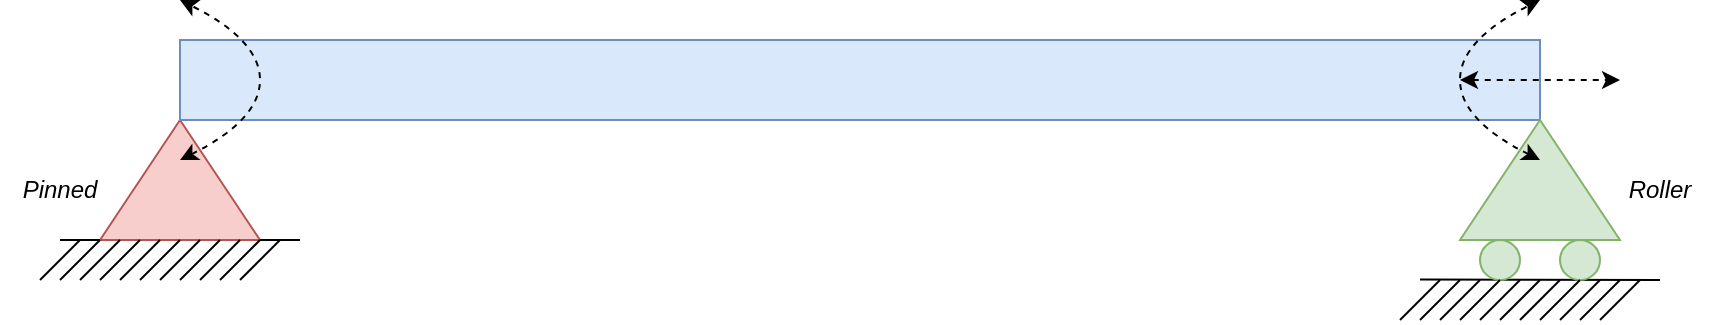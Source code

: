 <mxfile version="20.8.11"><diagram name="Page-1" id="kKWEWkRuw4ztMNsksshG"><mxGraphModel dx="1839" dy="545" grid="1" gridSize="10" guides="1" tooltips="1" connect="1" arrows="1" fold="1" page="1" pageScale="1" pageWidth="850" pageHeight="1100" math="0" shadow="0"><root><mxCell id="0"/><mxCell id="1" parent="0"/><mxCell id="xb0pJItUgRJRIg8Bft5l-1" value="" style="triangle;whiteSpace=wrap;html=1;rotation=-90;fillColor=#f8cecc;strokeColor=#b85450;" parent="1" vertex="1"><mxGeometry x="50" y="270" width="60" height="80" as="geometry"/></mxCell><mxCell id="xb0pJItUgRJRIg8Bft5l-3" value="" style="rounded=0;whiteSpace=wrap;html=1;fillColor=#dae8fc;strokeColor=#6c8ebf;" parent="1" vertex="1"><mxGeometry x="80" y="240" width="680" height="40" as="geometry"/></mxCell><mxCell id="xb0pJItUgRJRIg8Bft5l-4" value="" style="triangle;whiteSpace=wrap;html=1;rotation=-90;fillColor=#d5e8d4;strokeColor=#82b366;" parent="1" vertex="1"><mxGeometry x="730" y="270" width="60" height="80" as="geometry"/></mxCell><mxCell id="xb0pJItUgRJRIg8Bft5l-5" value="" style="endArrow=none;html=1;rounded=0;" parent="1" edge="1"><mxGeometry width="50" height="50" relative="1" as="geometry"><mxPoint x="120" y="340" as="sourcePoint"/><mxPoint x="140" y="340" as="targetPoint"/></mxGeometry></mxCell><mxCell id="xb0pJItUgRJRIg8Bft5l-6" value="" style="endArrow=none;html=1;rounded=0;" parent="1" edge="1"><mxGeometry width="50" height="50" relative="1" as="geometry"><mxPoint x="20" y="340" as="sourcePoint"/><mxPoint x="40" y="340" as="targetPoint"/></mxGeometry></mxCell><mxCell id="xb0pJItUgRJRIg8Bft5l-8" value="" style="endArrow=none;html=1;rounded=0;" parent="1" edge="1"><mxGeometry width="50" height="50" relative="1" as="geometry"><mxPoint x="700" y="359.77" as="sourcePoint"/><mxPoint x="820" y="360" as="targetPoint"/></mxGeometry></mxCell><mxCell id="xb0pJItUgRJRIg8Bft5l-9" value="" style="ellipse;whiteSpace=wrap;html=1;aspect=fixed;fillColor=#d5e8d4;strokeColor=#82b366;" parent="1" vertex="1"><mxGeometry x="730" y="340" width="20" height="20" as="geometry"/></mxCell><mxCell id="xb0pJItUgRJRIg8Bft5l-10" value="" style="ellipse;whiteSpace=wrap;html=1;aspect=fixed;fillColor=#d5e8d4;strokeColor=#82b366;" parent="1" vertex="1"><mxGeometry x="770" y="340" width="20" height="20" as="geometry"/></mxCell><mxCell id="xb0pJItUgRJRIg8Bft5l-14" value="" style="endArrow=none;html=1;rounded=0;" parent="1" edge="1"><mxGeometry width="50" height="50" relative="1" as="geometry"><mxPoint x="10" y="360" as="sourcePoint"/><mxPoint x="30" y="340" as="targetPoint"/></mxGeometry></mxCell><mxCell id="xb0pJItUgRJRIg8Bft5l-15" value="" style="endArrow=none;html=1;rounded=0;" parent="1" edge="1"><mxGeometry width="50" height="50" relative="1" as="geometry"><mxPoint x="20" y="360" as="sourcePoint"/><mxPoint x="40" y="340" as="targetPoint"/></mxGeometry></mxCell><mxCell id="xb0pJItUgRJRIg8Bft5l-16" value="" style="endArrow=none;html=1;rounded=0;" parent="1" edge="1"><mxGeometry width="50" height="50" relative="1" as="geometry"><mxPoint x="30" y="360" as="sourcePoint"/><mxPoint x="50" y="340" as="targetPoint"/></mxGeometry></mxCell><mxCell id="xb0pJItUgRJRIg8Bft5l-17" value="" style="endArrow=none;html=1;rounded=0;" parent="1" edge="1"><mxGeometry width="50" height="50" relative="1" as="geometry"><mxPoint x="40" y="360" as="sourcePoint"/><mxPoint x="60" y="340" as="targetPoint"/></mxGeometry></mxCell><mxCell id="xb0pJItUgRJRIg8Bft5l-18" value="" style="endArrow=none;html=1;rounded=0;" parent="1" edge="1"><mxGeometry width="50" height="50" relative="1" as="geometry"><mxPoint x="50" y="360" as="sourcePoint"/><mxPoint x="70" y="340" as="targetPoint"/></mxGeometry></mxCell><mxCell id="xb0pJItUgRJRIg8Bft5l-19" value="" style="endArrow=none;html=1;rounded=0;" parent="1" edge="1"><mxGeometry width="50" height="50" relative="1" as="geometry"><mxPoint x="60" y="360" as="sourcePoint"/><mxPoint x="80" y="340" as="targetPoint"/></mxGeometry></mxCell><mxCell id="xb0pJItUgRJRIg8Bft5l-20" value="" style="endArrow=none;html=1;rounded=0;" parent="1" edge="1"><mxGeometry width="50" height="50" relative="1" as="geometry"><mxPoint x="70" y="360" as="sourcePoint"/><mxPoint x="90" y="340" as="targetPoint"/></mxGeometry></mxCell><mxCell id="xb0pJItUgRJRIg8Bft5l-21" value="" style="endArrow=none;html=1;rounded=0;" parent="1" edge="1"><mxGeometry width="50" height="50" relative="1" as="geometry"><mxPoint x="80" y="360" as="sourcePoint"/><mxPoint x="100" y="340" as="targetPoint"/></mxGeometry></mxCell><mxCell id="xb0pJItUgRJRIg8Bft5l-22" value="" style="endArrow=none;html=1;rounded=0;" parent="1" edge="1"><mxGeometry width="50" height="50" relative="1" as="geometry"><mxPoint x="90" y="360" as="sourcePoint"/><mxPoint x="110" y="340" as="targetPoint"/></mxGeometry></mxCell><mxCell id="xb0pJItUgRJRIg8Bft5l-23" value="" style="endArrow=none;html=1;rounded=0;" parent="1" edge="1"><mxGeometry width="50" height="50" relative="1" as="geometry"><mxPoint x="100" y="360" as="sourcePoint"/><mxPoint x="120" y="340" as="targetPoint"/></mxGeometry></mxCell><mxCell id="xb0pJItUgRJRIg8Bft5l-24" value="" style="endArrow=none;html=1;rounded=0;" parent="1" edge="1"><mxGeometry width="50" height="50" relative="1" as="geometry"><mxPoint x="110" y="360" as="sourcePoint"/><mxPoint x="130" y="340" as="targetPoint"/></mxGeometry></mxCell><mxCell id="xb0pJItUgRJRIg8Bft5l-30" value="" style="endArrow=none;html=1;rounded=0;" parent="1" edge="1"><mxGeometry width="50" height="50" relative="1" as="geometry"><mxPoint x="690" y="380" as="sourcePoint"/><mxPoint x="710" y="360" as="targetPoint"/></mxGeometry></mxCell><mxCell id="xb0pJItUgRJRIg8Bft5l-31" value="" style="endArrow=none;html=1;rounded=0;" parent="1" edge="1"><mxGeometry width="50" height="50" relative="1" as="geometry"><mxPoint x="700" y="380" as="sourcePoint"/><mxPoint x="720" y="360" as="targetPoint"/></mxGeometry></mxCell><mxCell id="xb0pJItUgRJRIg8Bft5l-32" value="" style="endArrow=none;html=1;rounded=0;" parent="1" edge="1"><mxGeometry width="50" height="50" relative="1" as="geometry"><mxPoint x="710" y="380" as="sourcePoint"/><mxPoint x="730" y="360" as="targetPoint"/></mxGeometry></mxCell><mxCell id="xb0pJItUgRJRIg8Bft5l-33" value="" style="endArrow=none;html=1;rounded=0;" parent="1" edge="1"><mxGeometry width="50" height="50" relative="1" as="geometry"><mxPoint x="720" y="380" as="sourcePoint"/><mxPoint x="740" y="360" as="targetPoint"/></mxGeometry></mxCell><mxCell id="xb0pJItUgRJRIg8Bft5l-34" value="" style="endArrow=none;html=1;rounded=0;" parent="1" edge="1"><mxGeometry width="50" height="50" relative="1" as="geometry"><mxPoint x="730" y="380" as="sourcePoint"/><mxPoint x="750" y="360" as="targetPoint"/></mxGeometry></mxCell><mxCell id="xb0pJItUgRJRIg8Bft5l-35" value="" style="endArrow=none;html=1;rounded=0;" parent="1" edge="1"><mxGeometry width="50" height="50" relative="1" as="geometry"><mxPoint x="740" y="380" as="sourcePoint"/><mxPoint x="760" y="360" as="targetPoint"/></mxGeometry></mxCell><mxCell id="xb0pJItUgRJRIg8Bft5l-36" value="" style="endArrow=none;html=1;rounded=0;" parent="1" edge="1"><mxGeometry width="50" height="50" relative="1" as="geometry"><mxPoint x="750" y="380" as="sourcePoint"/><mxPoint x="770" y="360" as="targetPoint"/></mxGeometry></mxCell><mxCell id="xb0pJItUgRJRIg8Bft5l-37" value="" style="endArrow=none;html=1;rounded=0;" parent="1" edge="1"><mxGeometry width="50" height="50" relative="1" as="geometry"><mxPoint x="760" y="380" as="sourcePoint"/><mxPoint x="780" y="360" as="targetPoint"/></mxGeometry></mxCell><mxCell id="xb0pJItUgRJRIg8Bft5l-38" value="" style="endArrow=none;html=1;rounded=0;" parent="1" edge="1"><mxGeometry width="50" height="50" relative="1" as="geometry"><mxPoint x="770" y="380" as="sourcePoint"/><mxPoint x="790" y="360" as="targetPoint"/></mxGeometry></mxCell><mxCell id="xb0pJItUgRJRIg8Bft5l-39" value="" style="endArrow=none;html=1;rounded=0;" parent="1" edge="1"><mxGeometry width="50" height="50" relative="1" as="geometry"><mxPoint x="780" y="380" as="sourcePoint"/><mxPoint x="800" y="360" as="targetPoint"/></mxGeometry></mxCell><mxCell id="xb0pJItUgRJRIg8Bft5l-40" value="" style="endArrow=none;html=1;rounded=0;" parent="1" edge="1"><mxGeometry width="50" height="50" relative="1" as="geometry"><mxPoint x="790" y="380" as="sourcePoint"/><mxPoint x="810" y="360" as="targetPoint"/></mxGeometry></mxCell><mxCell id="ig5osr2cRZDfohV7ZghD-7" value="Pinned" style="text;html=1;strokeColor=none;fillColor=none;align=center;verticalAlign=middle;whiteSpace=wrap;rounded=0;fontStyle=2" parent="1" vertex="1"><mxGeometry x="-10" y="300" width="60" height="30" as="geometry"/></mxCell><mxCell id="ig5osr2cRZDfohV7ZghD-8" value="Roller" style="text;html=1;strokeColor=none;fillColor=none;align=center;verticalAlign=middle;whiteSpace=wrap;rounded=0;fontStyle=2" parent="1" vertex="1"><mxGeometry x="790" y="300" width="60" height="30" as="geometry"/></mxCell><mxCell id="4ZWl44Ern0H2NtrfjwBT-2" value="" style="curved=1;endArrow=classic;html=1;rounded=0;startArrow=classic;startFill=1;dashed=1;" edge="1" parent="1"><mxGeometry width="50" height="50" relative="1" as="geometry"><mxPoint x="80" y="300" as="sourcePoint"/><mxPoint x="80" y="220" as="targetPoint"/><Array as="points"><mxPoint x="120" y="280"/><mxPoint x="120" y="240"/></Array></mxGeometry></mxCell><mxCell id="4ZWl44Ern0H2NtrfjwBT-4" value="" style="curved=1;endArrow=classic;html=1;rounded=0;startArrow=classic;startFill=1;dashed=1;" edge="1" parent="1"><mxGeometry width="50" height="50" relative="1" as="geometry"><mxPoint x="760" y="300" as="sourcePoint"/><mxPoint x="760" y="220" as="targetPoint"/><Array as="points"><mxPoint x="720" y="280"/><mxPoint x="720" y="240"/></Array></mxGeometry></mxCell><mxCell id="4ZWl44Ern0H2NtrfjwBT-5" value="" style="endArrow=classic;startArrow=classic;html=1;rounded=0;dashed=1;" edge="1" parent="1"><mxGeometry width="50" height="50" relative="1" as="geometry"><mxPoint x="720" y="260" as="sourcePoint"/><mxPoint x="800" y="260" as="targetPoint"/></mxGeometry></mxCell></root></mxGraphModel></diagram></mxfile>